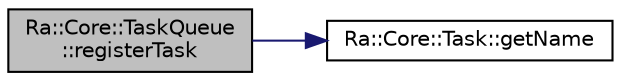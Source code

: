 digraph "Ra::Core::TaskQueue::registerTask"
{
 // INTERACTIVE_SVG=YES
 // LATEX_PDF_SIZE
  edge [fontname="Helvetica",fontsize="10",labelfontname="Helvetica",labelfontsize="10"];
  node [fontname="Helvetica",fontsize="10",shape=record];
  rankdir="LR";
  Node1 [label="Ra::Core::TaskQueue\l::registerTask",height=0.2,width=0.4,color="black", fillcolor="grey75", style="filled", fontcolor="black",tooltip=" "];
  Node1 -> Node2 [color="midnightblue",fontsize="10",style="solid",fontname="Helvetica"];
  Node2 [label="Ra::Core::Task::getName",height=0.2,width=0.4,color="black", fillcolor="white", style="filled",URL="$classRa_1_1Core_1_1Task.html#a6c1ba13f4d8a2965f8b0b371c83efb69",tooltip="Return the name of the task."];
}
